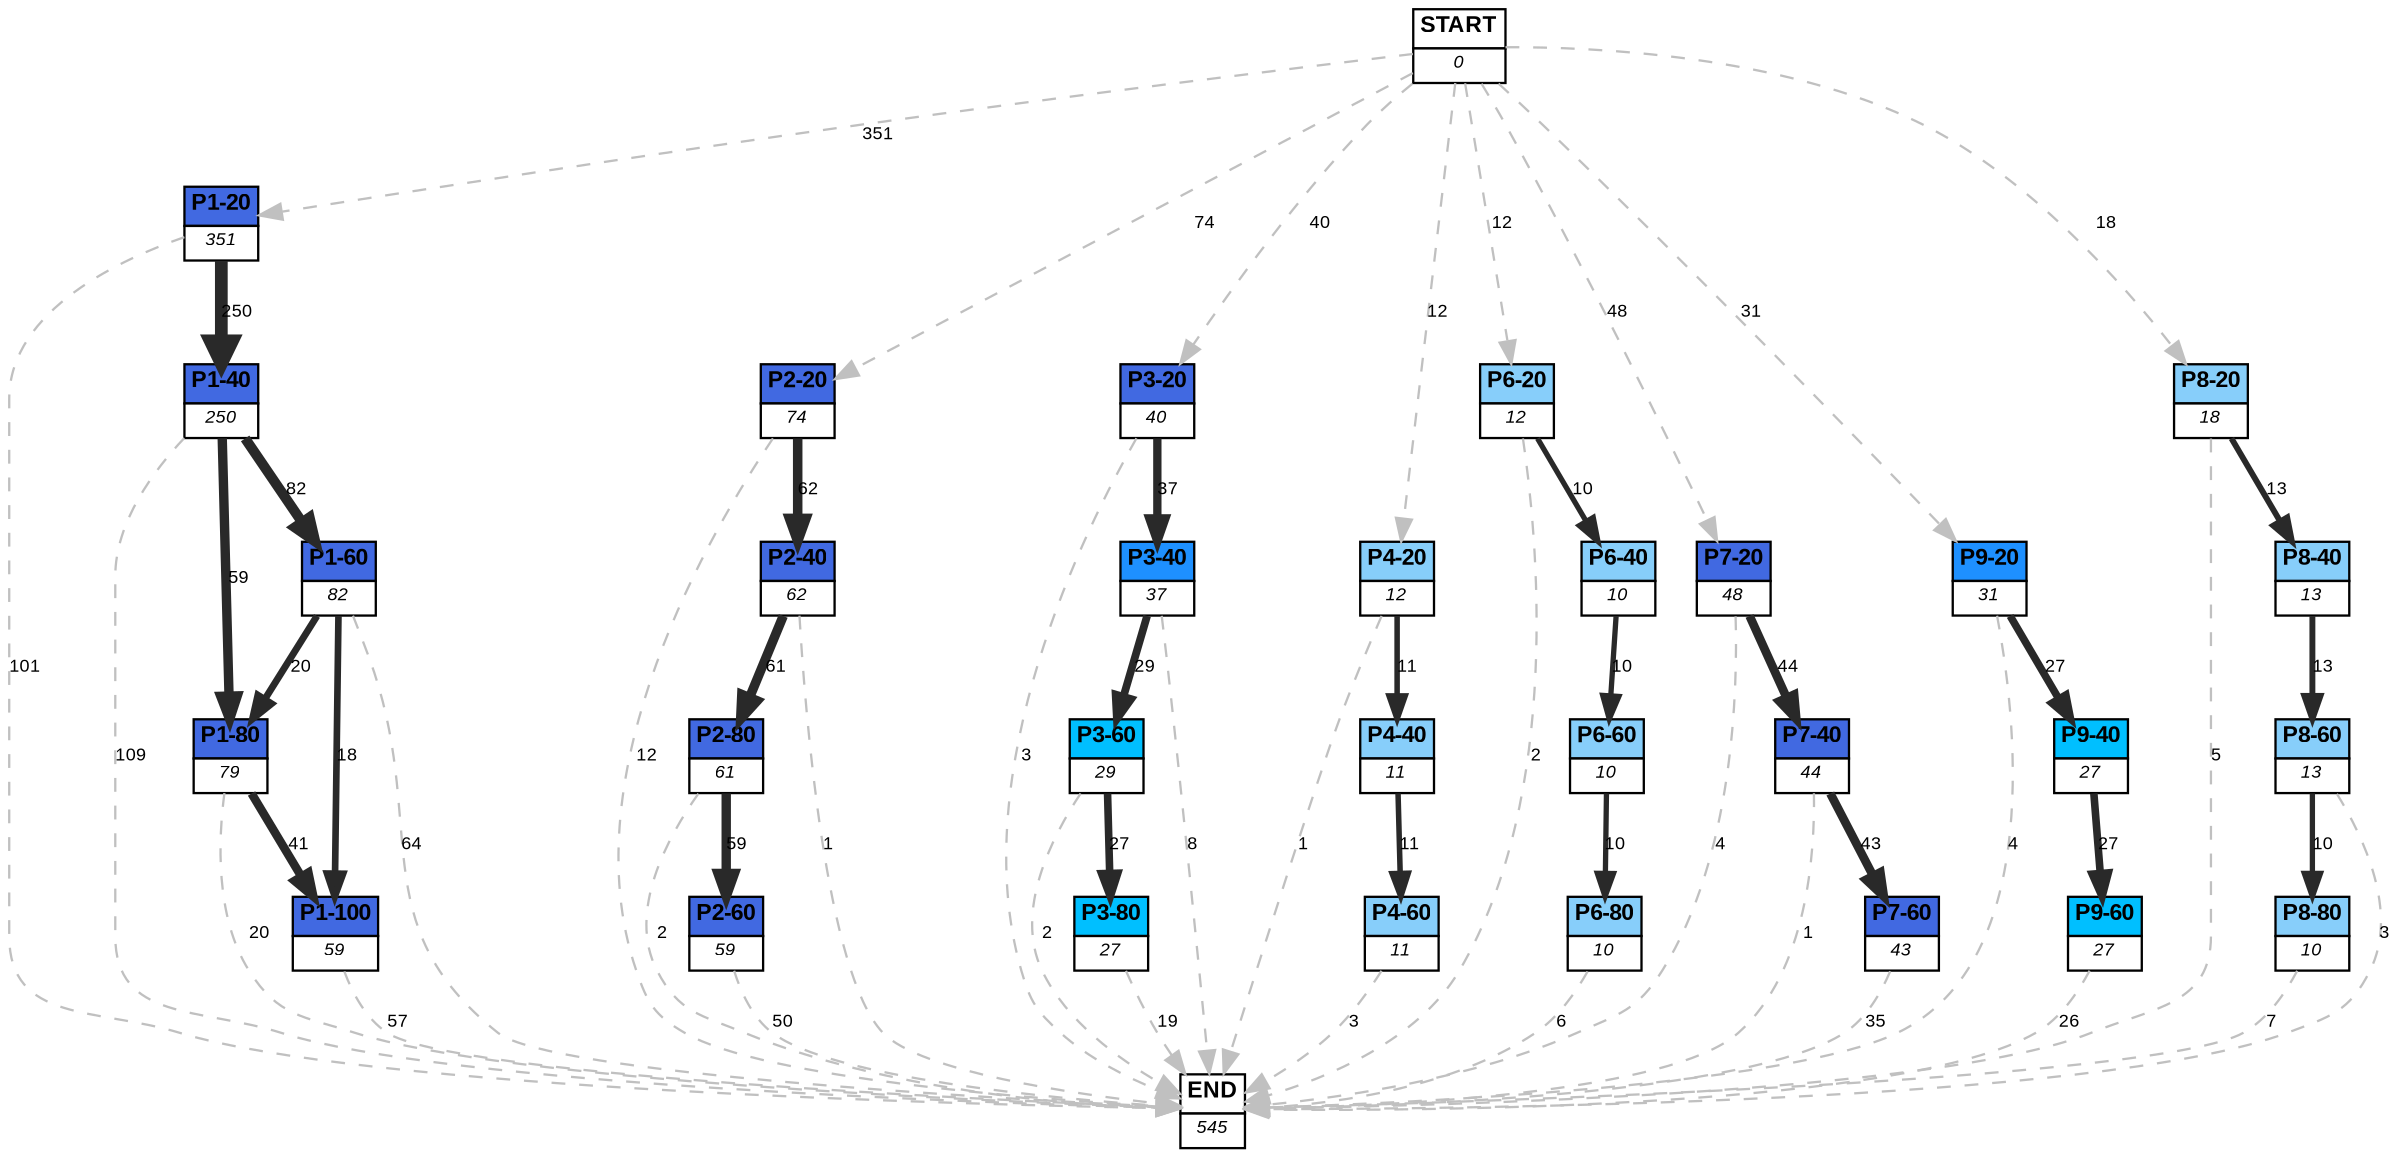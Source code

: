 digraph graphname {
	dpi = 150
	size="16,11!";
	margin = 0;
"P1-20" [shape=plain, label=<<table border="0" cellborder="1" cellspacing="0"><tr><td bgcolor="royalblue"><FONT face="Arial" POINT-SIZE="10"><b>P1-20</b></FONT></td></tr><tr><td bgcolor="white"><FONT face="Arial" POINT-SIZE="8"><i>351</i></FONT></td></tr></table>>]
"P1-40" [shape=plain, label=<<table border="0" cellborder="1" cellspacing="0"><tr><td bgcolor="royalblue"><FONT face="Arial" POINT-SIZE="10"><b>P1-40</b></FONT></td></tr><tr><td bgcolor="white"><FONT face="Arial" POINT-SIZE="8"><i>250</i></FONT></td></tr></table>>]
"P1-60" [shape=plain, label=<<table border="0" cellborder="1" cellspacing="0"><tr><td bgcolor="royalblue"><FONT face="Arial" POINT-SIZE="10"><b>P1-60</b></FONT></td></tr><tr><td bgcolor="white"><FONT face="Arial" POINT-SIZE="8"><i>82</i></FONT></td></tr></table>>]
"P1-80" [shape=plain, label=<<table border="0" cellborder="1" cellspacing="0"><tr><td bgcolor="royalblue"><FONT face="Arial" POINT-SIZE="10"><b>P1-80</b></FONT></td></tr><tr><td bgcolor="white"><FONT face="Arial" POINT-SIZE="8"><i>79</i></FONT></td></tr></table>>]
"P1-100" [shape=plain, label=<<table border="0" cellborder="1" cellspacing="0"><tr><td bgcolor="royalblue"><FONT face="Arial" POINT-SIZE="10"><b>P1-100</b></FONT></td></tr><tr><td bgcolor="white"><FONT face="Arial" POINT-SIZE="8"><i>59</i></FONT></td></tr></table>>]
"P2-20" [shape=plain, label=<<table border="0" cellborder="1" cellspacing="0"><tr><td bgcolor="royalblue"><FONT face="Arial" POINT-SIZE="10"><b>P2-20</b></FONT></td></tr><tr><td bgcolor="white"><FONT face="Arial" POINT-SIZE="8"><i>74</i></FONT></td></tr></table>>]
"P2-40" [shape=plain, label=<<table border="0" cellborder="1" cellspacing="0"><tr><td bgcolor="royalblue"><FONT face="Arial" POINT-SIZE="10"><b>P2-40</b></FONT></td></tr><tr><td bgcolor="white"><FONT face="Arial" POINT-SIZE="8"><i>62</i></FONT></td></tr></table>>]
"P2-80" [shape=plain, label=<<table border="0" cellborder="1" cellspacing="0"><tr><td bgcolor="royalblue"><FONT face="Arial" POINT-SIZE="10"><b>P2-80</b></FONT></td></tr><tr><td bgcolor="white"><FONT face="Arial" POINT-SIZE="8"><i>61</i></FONT></td></tr></table>>]
"P2-60" [shape=plain, label=<<table border="0" cellborder="1" cellspacing="0"><tr><td bgcolor="royalblue"><FONT face="Arial" POINT-SIZE="10"><b>P2-60</b></FONT></td></tr><tr><td bgcolor="white"><FONT face="Arial" POINT-SIZE="8"><i>59</i></FONT></td></tr></table>>]
"P3-20" [shape=plain, label=<<table border="0" cellborder="1" cellspacing="0"><tr><td bgcolor="royalblue"><FONT face="Arial" POINT-SIZE="10"><b>P3-20</b></FONT></td></tr><tr><td bgcolor="white"><FONT face="Arial" POINT-SIZE="8"><i>40</i></FONT></td></tr></table>>]
"P3-40" [shape=plain, label=<<table border="0" cellborder="1" cellspacing="0"><tr><td bgcolor="dodgerblue"><FONT face="Arial" POINT-SIZE="10"><b>P3-40</b></FONT></td></tr><tr><td bgcolor="white"><FONT face="Arial" POINT-SIZE="8"><i>37</i></FONT></td></tr></table>>]
"P3-60" [shape=plain, label=<<table border="0" cellborder="1" cellspacing="0"><tr><td bgcolor="deepskyblue"><FONT face="Arial" POINT-SIZE="10"><b>P3-60</b></FONT></td></tr><tr><td bgcolor="white"><FONT face="Arial" POINT-SIZE="8"><i>29</i></FONT></td></tr></table>>]
"P3-80" [shape=plain, label=<<table border="0" cellborder="1" cellspacing="0"><tr><td bgcolor="deepskyblue"><FONT face="Arial" POINT-SIZE="10"><b>P3-80</b></FONT></td></tr><tr><td bgcolor="white"><FONT face="Arial" POINT-SIZE="8"><i>27</i></FONT></td></tr></table>>]
"P4-20" [shape=plain, label=<<table border="0" cellborder="1" cellspacing="0"><tr><td bgcolor="lightskyblue"><FONT face="Arial" POINT-SIZE="10"><b>P4-20</b></FONT></td></tr><tr><td bgcolor="white"><FONT face="Arial" POINT-SIZE="8"><i>12</i></FONT></td></tr></table>>]
"P4-40" [shape=plain, label=<<table border="0" cellborder="1" cellspacing="0"><tr><td bgcolor="lightskyblue"><FONT face="Arial" POINT-SIZE="10"><b>P4-40</b></FONT></td></tr><tr><td bgcolor="white"><FONT face="Arial" POINT-SIZE="8"><i>11</i></FONT></td></tr></table>>]
"P4-60" [shape=plain, label=<<table border="0" cellborder="1" cellspacing="0"><tr><td bgcolor="lightskyblue"><FONT face="Arial" POINT-SIZE="10"><b>P4-60</b></FONT></td></tr><tr><td bgcolor="white"><FONT face="Arial" POINT-SIZE="8"><i>11</i></FONT></td></tr></table>>]
"P6-20" [shape=plain, label=<<table border="0" cellborder="1" cellspacing="0"><tr><td bgcolor="lightskyblue"><FONT face="Arial" POINT-SIZE="10"><b>P6-20</b></FONT></td></tr><tr><td bgcolor="white"><FONT face="Arial" POINT-SIZE="8"><i>12</i></FONT></td></tr></table>>]
"P6-40" [shape=plain, label=<<table border="0" cellborder="1" cellspacing="0"><tr><td bgcolor="lightskyblue"><FONT face="Arial" POINT-SIZE="10"><b>P6-40</b></FONT></td></tr><tr><td bgcolor="white"><FONT face="Arial" POINT-SIZE="8"><i>10</i></FONT></td></tr></table>>]
"P6-60" [shape=plain, label=<<table border="0" cellborder="1" cellspacing="0"><tr><td bgcolor="lightskyblue"><FONT face="Arial" POINT-SIZE="10"><b>P6-60</b></FONT></td></tr><tr><td bgcolor="white"><FONT face="Arial" POINT-SIZE="8"><i>10</i></FONT></td></tr></table>>]
"P6-80" [shape=plain, label=<<table border="0" cellborder="1" cellspacing="0"><tr><td bgcolor="lightskyblue"><FONT face="Arial" POINT-SIZE="10"><b>P6-80</b></FONT></td></tr><tr><td bgcolor="white"><FONT face="Arial" POINT-SIZE="8"><i>10</i></FONT></td></tr></table>>]
"P7-20" [shape=plain, label=<<table border="0" cellborder="1" cellspacing="0"><tr><td bgcolor="royalblue"><FONT face="Arial" POINT-SIZE="10"><b>P7-20</b></FONT></td></tr><tr><td bgcolor="white"><FONT face="Arial" POINT-SIZE="8"><i>48</i></FONT></td></tr></table>>]
"P7-40" [shape=plain, label=<<table border="0" cellborder="1" cellspacing="0"><tr><td bgcolor="royalblue"><FONT face="Arial" POINT-SIZE="10"><b>P7-40</b></FONT></td></tr><tr><td bgcolor="white"><FONT face="Arial" POINT-SIZE="8"><i>44</i></FONT></td></tr></table>>]
"P7-60" [shape=plain, label=<<table border="0" cellborder="1" cellspacing="0"><tr><td bgcolor="royalblue"><FONT face="Arial" POINT-SIZE="10"><b>P7-60</b></FONT></td></tr><tr><td bgcolor="white"><FONT face="Arial" POINT-SIZE="8"><i>43</i></FONT></td></tr></table>>]
"P9-20" [shape=plain, label=<<table border="0" cellborder="1" cellspacing="0"><tr><td bgcolor="dodgerblue"><FONT face="Arial" POINT-SIZE="10"><b>P9-20</b></FONT></td></tr><tr><td bgcolor="white"><FONT face="Arial" POINT-SIZE="8"><i>31</i></FONT></td></tr></table>>]
"P9-40" [shape=plain, label=<<table border="0" cellborder="1" cellspacing="0"><tr><td bgcolor="deepskyblue"><FONT face="Arial" POINT-SIZE="10"><b>P9-40</b></FONT></td></tr><tr><td bgcolor="white"><FONT face="Arial" POINT-SIZE="8"><i>27</i></FONT></td></tr></table>>]
"P9-60" [shape=plain, label=<<table border="0" cellborder="1" cellspacing="0"><tr><td bgcolor="deepskyblue"><FONT face="Arial" POINT-SIZE="10"><b>P9-60</b></FONT></td></tr><tr><td bgcolor="white"><FONT face="Arial" POINT-SIZE="8"><i>27</i></FONT></td></tr></table>>]
"P8-20" [shape=plain, label=<<table border="0" cellborder="1" cellspacing="0"><tr><td bgcolor="lightskyblue"><FONT face="Arial" POINT-SIZE="10"><b>P8-20</b></FONT></td></tr><tr><td bgcolor="white"><FONT face="Arial" POINT-SIZE="8"><i>18</i></FONT></td></tr></table>>]
"P8-40" [shape=plain, label=<<table border="0" cellborder="1" cellspacing="0"><tr><td bgcolor="lightskyblue"><FONT face="Arial" POINT-SIZE="10"><b>P8-40</b></FONT></td></tr><tr><td bgcolor="white"><FONT face="Arial" POINT-SIZE="8"><i>13</i></FONT></td></tr></table>>]
"P8-60" [shape=plain, label=<<table border="0" cellborder="1" cellspacing="0"><tr><td bgcolor="lightskyblue"><FONT face="Arial" POINT-SIZE="10"><b>P8-60</b></FONT></td></tr><tr><td bgcolor="white"><FONT face="Arial" POINT-SIZE="8"><i>13</i></FONT></td></tr></table>>]
"P8-80" [shape=plain, label=<<table border="0" cellborder="1" cellspacing="0"><tr><td bgcolor="lightskyblue"><FONT face="Arial" POINT-SIZE="10"><b>P8-80</b></FONT></td></tr><tr><td bgcolor="white"><FONT face="Arial" POINT-SIZE="8"><i>10</i></FONT></td></tr></table>>]
"START" [shape=plain, label=<<table border="0" cellborder="1" cellspacing="0"><tr><td bgcolor="white"><FONT face="Arial" POINT-SIZE="10"><b>START</b></FONT></td></tr><tr><td bgcolor="white"><FONT face="Arial" POINT-SIZE="8"><i>0</i></FONT></td></tr></table>>]
"END" [shape=plain, label=<<table border="0" cellborder="1" cellspacing="0"><tr><td bgcolor="white"><FONT face="Arial" POINT-SIZE="10"><b>END</b></FONT></td></tr><tr><td bgcolor="white"><FONT face="Arial" POINT-SIZE="8"><i>545</i></FONT></td></tr></table>>]
"P1-20" -> "P1-40" [ color=grey16 penwidth = "5.521460917862246"label ="250" labelfloat=false fontname="Arial" fontsize=8]
"P1-20" -> "END" [ style = dashed color=grey label ="101" labelfloat=false fontname="Arial" fontsize=8]
"P1-40" -> "P1-60" [ color=grey16 penwidth = "4.406719247264253"label ="82" labelfloat=false fontname="Arial" fontsize=8]
"P1-40" -> "P1-80" [ color=grey16 penwidth = "4.07753744390572"label ="59" labelfloat=false fontname="Arial" fontsize=8]
"P1-40" -> "END" [ style = dashed color=grey label ="109" labelfloat=false fontname="Arial" fontsize=8]
"P1-60" -> "P1-80" [ color=grey16 penwidth = "2.995732273553991"label ="20" labelfloat=false fontname="Arial" fontsize=8]
"P1-60" -> "P1-100" [ color=grey16 penwidth = "2.8903717578961645"label ="18" labelfloat=false fontname="Arial" fontsize=8]
"P1-60" -> "END" [ style = dashed color=grey label ="64" labelfloat=false fontname="Arial" fontsize=8]
"P1-80" -> "P1-100" [ color=grey16 penwidth = "3.713572066704308"label ="41" labelfloat=false fontname="Arial" fontsize=8]
"P1-80" -> "END" [ style = dashed color=grey label ="20" labelfloat=false fontname="Arial" fontsize=8]
"P1-100" -> "END" [ style = dashed color=grey label ="57" labelfloat=false fontname="Arial" fontsize=8]
"P2-20" -> "P2-40" [ color=grey16 penwidth = "4.127134385045092"label ="62" labelfloat=false fontname="Arial" fontsize=8]
"P2-20" -> "END" [ style = dashed color=grey label ="12" labelfloat=false fontname="Arial" fontsize=8]
"P2-40" -> "P2-80" [ color=grey16 penwidth = "4.110873864173311"label ="61" labelfloat=false fontname="Arial" fontsize=8]
"P2-40" -> "END" [ style = dashed color=grey label ="1" labelfloat=false fontname="Arial" fontsize=8]
"P2-80" -> "P2-60" [ color=grey16 penwidth = "4.07753744390572"label ="59" labelfloat=false fontname="Arial" fontsize=8]
"P2-80" -> "END" [ style = dashed color=grey label ="2" labelfloat=false fontname="Arial" fontsize=8]
"P2-60" -> "END" [ style = dashed color=grey label ="50" labelfloat=false fontname="Arial" fontsize=8]
"P3-20" -> "P3-40" [ color=grey16 penwidth = "3.6109179126442243"label ="37" labelfloat=false fontname="Arial" fontsize=8]
"P3-20" -> "END" [ style = dashed color=grey label ="3" labelfloat=false fontname="Arial" fontsize=8]
"P3-40" -> "P3-60" [ color=grey16 penwidth = "3.367295829986474"label ="29" labelfloat=false fontname="Arial" fontsize=8]
"P3-40" -> "END" [ style = dashed color=grey label ="8" labelfloat=false fontname="Arial" fontsize=8]
"P3-60" -> "P3-80" [ color=grey16 penwidth = "3.295836866004329"label ="27" labelfloat=false fontname="Arial" fontsize=8]
"P3-60" -> "END" [ style = dashed color=grey label ="2" labelfloat=false fontname="Arial" fontsize=8]
"P3-80" -> "END" [ style = dashed color=grey label ="19" labelfloat=false fontname="Arial" fontsize=8]
"P4-20" -> "P4-40" [ color=grey16 penwidth = "2.3978952727983707"label ="11" labelfloat=false fontname="Arial" fontsize=8]
"P4-20" -> "END" [ style = dashed color=grey label ="1" labelfloat=false fontname="Arial" fontsize=8]
"P4-40" -> "P4-60" [ color=grey16 penwidth = "2.3978952727983707"label ="11" labelfloat=false fontname="Arial" fontsize=8]
"P4-60" -> "END" [ style = dashed color=grey label ="3" labelfloat=false fontname="Arial" fontsize=8]
"P6-20" -> "P6-40" [ color=grey16 penwidth = "2.302585092994046"label ="10" labelfloat=false fontname="Arial" fontsize=8]
"P6-20" -> "END" [ style = dashed color=grey label ="2" labelfloat=false fontname="Arial" fontsize=8]
"P6-40" -> "P6-60" [ color=grey16 penwidth = "2.302585092994046"label ="10" labelfloat=false fontname="Arial" fontsize=8]
"P6-60" -> "P6-80" [ color=grey16 penwidth = "2.302585092994046"label ="10" labelfloat=false fontname="Arial" fontsize=8]
"P6-80" -> "END" [ style = dashed color=grey label ="6" labelfloat=false fontname="Arial" fontsize=8]
"P7-20" -> "P7-40" [ color=grey16 penwidth = "3.784189633918261"label ="44" labelfloat=false fontname="Arial" fontsize=8]
"P7-20" -> "END" [ style = dashed color=grey label ="4" labelfloat=false fontname="Arial" fontsize=8]
"P7-40" -> "P7-60" [ color=grey16 penwidth = "3.7612001156935624"label ="43" labelfloat=false fontname="Arial" fontsize=8]
"P7-40" -> "END" [ style = dashed color=grey label ="1" labelfloat=false fontname="Arial" fontsize=8]
"P7-60" -> "END" [ style = dashed color=grey label ="35" labelfloat=false fontname="Arial" fontsize=8]
"P9-20" -> "P9-40" [ color=grey16 penwidth = "3.295836866004329"label ="27" labelfloat=false fontname="Arial" fontsize=8]
"P9-20" -> "END" [ style = dashed color=grey label ="4" labelfloat=false fontname="Arial" fontsize=8]
"P9-40" -> "P9-60" [ color=grey16 penwidth = "3.295836866004329"label ="27" labelfloat=false fontname="Arial" fontsize=8]
"P9-60" -> "END" [ style = dashed color=grey label ="26" labelfloat=false fontname="Arial" fontsize=8]
"P8-20" -> "P8-40" [ color=grey16 penwidth = "2.5649493574615367"label ="13" labelfloat=false fontname="Arial" fontsize=8]
"P8-20" -> "END" [ style = dashed color=grey label ="5" labelfloat=false fontname="Arial" fontsize=8]
"P8-40" -> "P8-60" [ color=grey16 penwidth = "2.5649493574615367"label ="13" labelfloat=false fontname="Arial" fontsize=8]
"P8-60" -> "P8-80" [ color=grey16 penwidth = "2.302585092994046"label ="10" labelfloat=false fontname="Arial" fontsize=8]
"P8-60" -> "END" [ style = dashed color=grey label ="3" labelfloat=false fontname="Arial" fontsize=8]
"P8-80" -> "END" [ style = dashed color=grey label ="7" labelfloat=false fontname="Arial" fontsize=8]
"START" -> "P1-20" [ style = dashed color=grey label ="351" labelfloat=false fontname="Arial" fontsize=8]
"START" -> "P2-20" [ style = dashed color=grey label ="74" labelfloat=false fontname="Arial" fontsize=8]
"START" -> "P3-20" [ style = dashed color=grey label ="40" labelfloat=false fontname="Arial" fontsize=8]
"START" -> "P4-20" [ style = dashed color=grey label ="12" labelfloat=false fontname="Arial" fontsize=8]
"START" -> "P6-20" [ style = dashed color=grey label ="12" labelfloat=false fontname="Arial" fontsize=8]
"START" -> "P7-20" [ style = dashed color=grey label ="48" labelfloat=false fontname="Arial" fontsize=8]
"START" -> "P9-20" [ style = dashed color=grey label ="31" labelfloat=false fontname="Arial" fontsize=8]
"START" -> "P8-20" [ style = dashed color=grey label ="18" labelfloat=false fontname="Arial" fontsize=8]
}